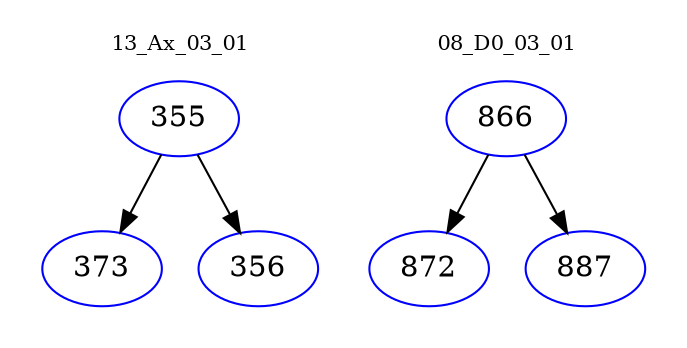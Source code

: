 digraph{
subgraph cluster_0 {
color = white
label = "13_Ax_03_01";
fontsize=10;
T0_355 [label="355", color="blue"]
T0_355 -> T0_373 [color="black"]
T0_373 [label="373", color="blue"]
T0_355 -> T0_356 [color="black"]
T0_356 [label="356", color="blue"]
}
subgraph cluster_1 {
color = white
label = "08_D0_03_01";
fontsize=10;
T1_866 [label="866", color="blue"]
T1_866 -> T1_872 [color="black"]
T1_872 [label="872", color="blue"]
T1_866 -> T1_887 [color="black"]
T1_887 [label="887", color="blue"]
}
}
